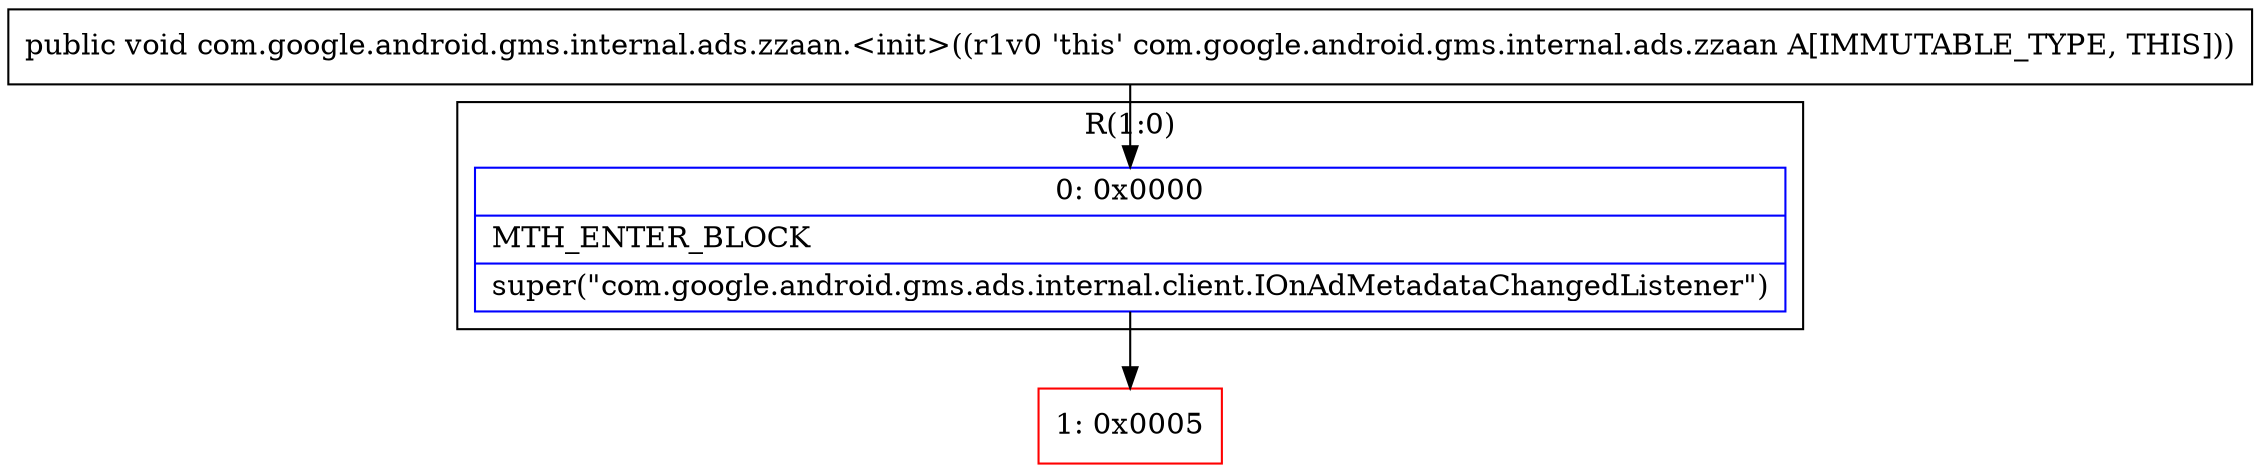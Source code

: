 digraph "CFG forcom.google.android.gms.internal.ads.zzaan.\<init\>()V" {
subgraph cluster_Region_709611149 {
label = "R(1:0)";
node [shape=record,color=blue];
Node_0 [shape=record,label="{0\:\ 0x0000|MTH_ENTER_BLOCK\l|super(\"com.google.android.gms.ads.internal.client.IOnAdMetadataChangedListener\")\l}"];
}
Node_1 [shape=record,color=red,label="{1\:\ 0x0005}"];
MethodNode[shape=record,label="{public void com.google.android.gms.internal.ads.zzaan.\<init\>((r1v0 'this' com.google.android.gms.internal.ads.zzaan A[IMMUTABLE_TYPE, THIS])) }"];
MethodNode -> Node_0;
Node_0 -> Node_1;
}

